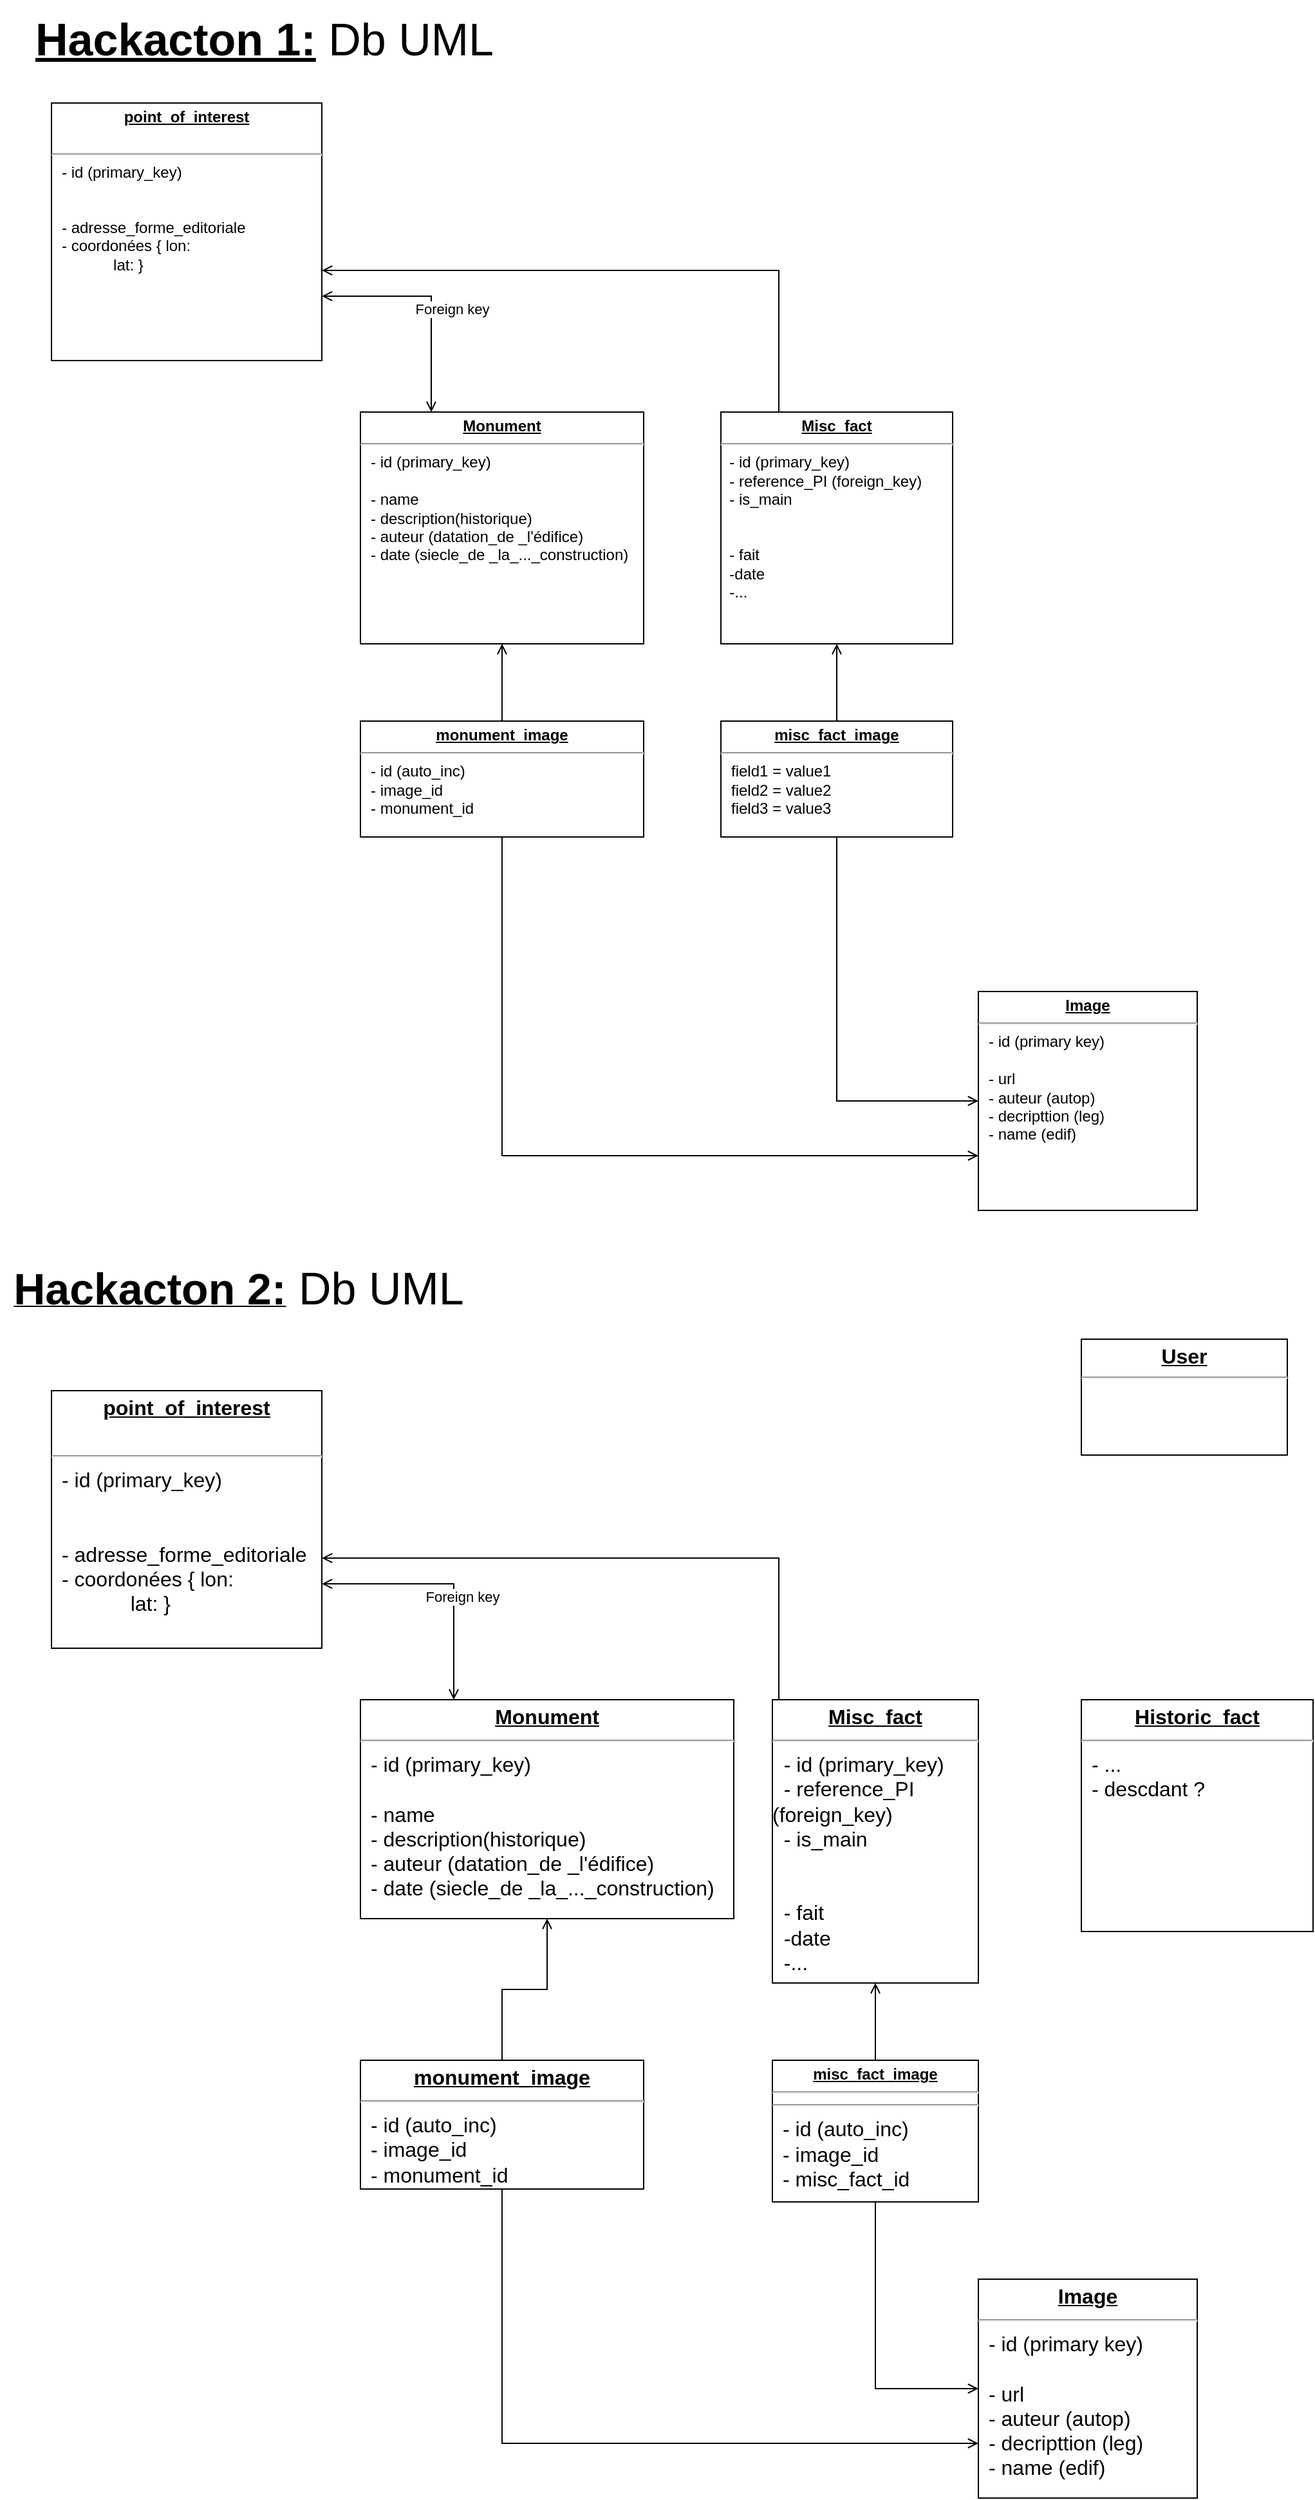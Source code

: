 <mxfile version="22.1.5" type="github">
  <diagram name="Page-1" id="SIulgqLtBxGV47W7qyev">
    <mxGraphModel dx="1571" dy="996" grid="1" gridSize="10" guides="1" tooltips="1" connect="1" arrows="1" fold="1" page="1" pageScale="1" pageWidth="827" pageHeight="1169" math="0" shadow="0">
      <root>
        <mxCell id="0" />
        <mxCell id="1" parent="0" />
        <mxCell id="TksDYWeNa5g1tYwS7Oo3-7" value="&lt;font style=&quot;font-size: 35px;&quot;&gt;&lt;b&gt;&lt;u&gt;&lt;font style=&quot;font-size: 35px;&quot;&gt;Hackacton 1:&lt;/font&gt;&lt;/u&gt;&lt;/b&gt; &lt;font style=&quot;font-size: 35px;&quot;&gt;Db UML&lt;/font&gt;&lt;/font&gt; " style="text;html=1;align=center;verticalAlign=middle;resizable=0;points=[];autosize=1;strokeColor=none;fillColor=none;" parent="1" vertex="1">
          <mxGeometry x="15" width="380" height="60" as="geometry" />
        </mxCell>
        <mxCell id="TksDYWeNa5g1tYwS7Oo3-8" value="&lt;b&gt;&lt;u&gt;&lt;font style=&quot;font-size: 34px;&quot;&gt;Hackacton 2:&lt;/font&gt;&lt;/u&gt;&lt;/b&gt;&lt;font style=&quot;font-size: 35px;&quot;&gt; &lt;font style=&quot;font-size: 35px;&quot;&gt;Db UML&lt;/font&gt;&lt;/font&gt;" style="text;html=1;align=center;verticalAlign=middle;resizable=0;points=[];autosize=1;strokeColor=none;fillColor=none;" parent="1" vertex="1">
          <mxGeometry y="970" width="370" height="60" as="geometry" />
        </mxCell>
        <mxCell id="TksDYWeNa5g1tYwS7Oo3-72" value="&lt;p style=&quot;margin: 4px 0px 0px; text-align: center; text-decoration: underline; font-size: 13px;&quot;&gt;&lt;font size=&quot;1&quot;&gt;&lt;b style=&quot;font-size: 16px;&quot;&gt;User&lt;/b&gt;&lt;/font&gt;&lt;/p&gt;&lt;hr&gt;" style="verticalAlign=top;align=left;overflow=fill;fontSize=12;fontFamily=Helvetica;html=1;whiteSpace=wrap;" parent="1" vertex="1">
          <mxGeometry x="840" y="1040" width="160" height="90" as="geometry" />
        </mxCell>
        <mxCell id="TksDYWeNa5g1tYwS7Oo3-77" value="&lt;p style=&quot;margin: 4px 0px 0px; text-align: center; text-decoration: underline; font-size: 16px;&quot;&gt;&lt;font style=&quot;font-size: 16px;&quot;&gt;&lt;b&gt;Historic_fact&lt;/b&gt;&lt;br&gt;&lt;/font&gt;&lt;/p&gt;&lt;hr style=&quot;font-size: 16px;&quot;&gt;&lt;p style=&quot;margin: 0px 0px 0px 8px; font-size: 16px;&quot;&gt;&lt;font style=&quot;font-size: 16px;&quot;&gt;- ...&lt;/font&gt;&lt;/p&gt;&lt;p style=&quot;margin: 0px 0px 0px 8px; font-size: 16px;&quot;&gt;&lt;font style=&quot;font-size: 16px;&quot;&gt;- descdant ?&lt;/font&gt;&lt;br&gt;&lt;/p&gt;" style="verticalAlign=top;align=left;overflow=fill;fontSize=12;fontFamily=Helvetica;html=1;whiteSpace=wrap;" parent="1" vertex="1">
          <mxGeometry x="840" y="1320" width="180" height="180" as="geometry" />
        </mxCell>
        <mxCell id="Q5hPO59WMxa0Q4W2aOUh-16" style="edgeStyle=orthogonalEdgeStyle;rounded=0;orthogonalLoop=1;jettySize=auto;html=1;entryX=0.5;entryY=0;entryDx=0;entryDy=0;endArrow=none;endFill=0;startArrow=open;startFill=0;" edge="1" parent="1" source="Q5hPO59WMxa0Q4W2aOUh-2" target="Q5hPO59WMxa0Q4W2aOUh-14">
          <mxGeometry relative="1" as="geometry" />
        </mxCell>
        <mxCell id="Q5hPO59WMxa0Q4W2aOUh-2" value="&lt;p style=&quot;margin:0px;margin-top:4px;text-align:center;text-decoration:underline;&quot;&gt;&lt;b&gt;Misc_fact&lt;br&gt;&lt;/b&gt;&lt;/p&gt;&lt;hr&gt;&lt;div&gt;&amp;nbsp; - id (primary_key)&lt;br&gt;&lt;/div&gt;&lt;div&gt;&amp;nbsp; - reference_PI (foreign_key)&lt;/div&gt;&lt;div&gt;&amp;nbsp; - is_main&lt;/div&gt;&lt;div&gt;&lt;br&gt;&lt;/div&gt;&lt;div&gt;&lt;br&gt;&lt;/div&gt;&lt;div&gt;&amp;nbsp; - fait&amp;nbsp; &lt;br&gt;&lt;/div&gt;&lt;div&gt;&amp;nbsp; -date&lt;/div&gt;&lt;div&gt;&amp;nbsp; -...&lt;br&gt;&lt;/div&gt;" style="verticalAlign=top;align=left;overflow=fill;fontSize=12;fontFamily=Helvetica;html=1;whiteSpace=wrap;" vertex="1" parent="1">
          <mxGeometry x="560" y="320" width="180" height="180" as="geometry" />
        </mxCell>
        <mxCell id="Q5hPO59WMxa0Q4W2aOUh-3" value="&lt;p style=&quot;margin:0px;margin-top:4px;text-align:center;text-decoration:underline;&quot;&gt;&lt;b&gt;point_of_interest&lt;/b&gt;&lt;br&gt;&lt;/p&gt;&lt;br&gt;&lt;hr&gt;&lt;p style=&quot;margin:0px;margin-left:8px;&quot;&gt;- id (primary_key)&lt;/p&gt;&lt;p style=&quot;margin:0px;margin-left:8px;&quot;&gt;&lt;br&gt;&lt;/p&gt;&lt;p style=&quot;margin:0px;margin-left:8px;&quot;&gt;&lt;br&gt;&lt;/p&gt;&lt;p style=&quot;margin:0px;margin-left:8px;&quot;&gt;- adresse_forme_editoriale&lt;/p&gt;&lt;p style=&quot;margin:0px;margin-left:8px;&quot;&gt;- coordonées { lon:&lt;/p&gt;&lt;p style=&quot;margin:0px;margin-left:8px;&quot;&gt;&lt;span style=&quot;&quot;&gt;&lt;span style=&quot;&quot;&gt;&amp;nbsp;&amp;nbsp;&amp;nbsp;&amp;nbsp;&lt;/span&gt;&lt;/span&gt;&lt;span style=&quot;&quot;&gt;&lt;span style=&quot;&quot;&gt;&amp;nbsp;&amp;nbsp;&amp;nbsp;&amp;nbsp;&lt;/span&gt;&lt;/span&gt;&lt;span style=&quot;&quot;&gt;&lt;span style=&quot;&quot;&gt;&amp;nbsp;&amp;nbsp;&amp;nbsp;&amp;nbsp;&lt;/span&gt;&lt;/span&gt;lat: }&lt;/p&gt;&lt;p style=&quot;margin:0px;margin-left:8px;&quot;&gt;&lt;br&gt;&lt;/p&gt;&lt;p style=&quot;margin:0px;margin-left:8px;&quot;&gt;&lt;br&gt;&lt;/p&gt;&lt;p style=&quot;margin:0px;margin-left:8px;&quot;&gt;&lt;br&gt;&lt;/p&gt;" style="verticalAlign=top;align=left;overflow=fill;fontSize=12;fontFamily=Helvetica;html=1;whiteSpace=wrap;" vertex="1" parent="1">
          <mxGeometry x="40" y="80" width="210" height="200" as="geometry" />
        </mxCell>
        <mxCell id="Q5hPO59WMxa0Q4W2aOUh-4" style="edgeStyle=orthogonalEdgeStyle;rounded=0;orthogonalLoop=1;jettySize=auto;html=1;exitX=0.25;exitY=0;exitDx=0;exitDy=0;entryX=1;entryY=0.75;entryDx=0;entryDy=0;endArrow=open;endFill=0;startArrow=open;startFill=0;" edge="1" parent="1" source="Q5hPO59WMxa0Q4W2aOUh-8" target="Q5hPO59WMxa0Q4W2aOUh-3">
          <mxGeometry relative="1" as="geometry" />
        </mxCell>
        <mxCell id="Q5hPO59WMxa0Q4W2aOUh-5" value="Foreign key" style="edgeLabel;html=1;align=center;verticalAlign=middle;resizable=0;points=[];" vertex="1" connectable="0" parent="Q5hPO59WMxa0Q4W2aOUh-4">
          <mxGeometry x="0.065" y="1" relative="1" as="geometry">
            <mxPoint x="19" y="9" as="offset" />
          </mxGeometry>
        </mxCell>
        <mxCell id="Q5hPO59WMxa0Q4W2aOUh-15" style="edgeStyle=orthogonalEdgeStyle;rounded=0;orthogonalLoop=1;jettySize=auto;html=1;entryX=0.5;entryY=0;entryDx=0;entryDy=0;endArrow=none;endFill=0;startArrow=open;startFill=0;" edge="1" parent="1" source="Q5hPO59WMxa0Q4W2aOUh-8" target="Q5hPO59WMxa0Q4W2aOUh-13">
          <mxGeometry relative="1" as="geometry" />
        </mxCell>
        <mxCell id="Q5hPO59WMxa0Q4W2aOUh-8" value="&lt;p style=&quot;margin:0px;margin-top:4px;text-align:center;text-decoration:underline;&quot;&gt;&lt;b&gt;Monument&lt;/b&gt;&lt;/p&gt;&lt;hr&gt;&lt;p style=&quot;margin:0px;margin-left:8px;&quot;&gt;- id (primary_key)&lt;br&gt;&lt;/p&gt;&lt;p style=&quot;margin:0px;margin-left:8px;&quot;&gt;&lt;br&gt;&lt;/p&gt;&lt;p style=&quot;margin:0px;margin-left:8px;&quot;&gt;- name&lt;br&gt;&lt;/p&gt;&lt;p style=&quot;margin:0px;margin-left:8px;&quot;&gt;&lt;/p&gt;&lt;p style=&quot;margin:0px;margin-left:8px;&quot;&gt;- description(historique)&lt;br&gt;&lt;/p&gt;&lt;p style=&quot;margin:0px;margin-left:8px;&quot;&gt;- auteur (datation_de _l&#39;édifice)&lt;/p&gt;&lt;p style=&quot;margin:0px;margin-left:8px;&quot;&gt;- date (siecle_de _la_..._construction)&lt;/p&gt;&lt;p style=&quot;margin:0px;margin-left:8px;&quot;&gt;&lt;/p&gt;&lt;p style=&quot;margin:0px;margin-left:8px;&quot;&gt;&lt;/p&gt;" style="verticalAlign=top;align=left;overflow=fill;fontSize=12;fontFamily=Helvetica;html=1;whiteSpace=wrap;" vertex="1" parent="1">
          <mxGeometry x="280" y="320" width="220" height="180" as="geometry" />
        </mxCell>
        <mxCell id="Q5hPO59WMxa0Q4W2aOUh-9" value="&lt;p style=&quot;margin:0px;margin-top:4px;text-align:center;text-decoration:underline;&quot;&gt;&lt;b&gt;Image&lt;/b&gt;&lt;/p&gt;&lt;hr&gt;&lt;p style=&quot;margin:0px;margin-left:8px;&quot;&gt;- id (primary key)&lt;/p&gt;&lt;br&gt;&lt;p style=&quot;margin:0px;margin-left:8px;&quot;&gt;- url&lt;/p&gt;&lt;p style=&quot;margin:0px;margin-left:8px;&quot;&gt;- auteur (autop)&lt;/p&gt;&lt;p style=&quot;margin:0px;margin-left:8px;&quot;&gt;- decripttion (leg)&lt;/p&gt;&lt;p style=&quot;margin:0px;margin-left:8px;&quot;&gt;- name (edif)&lt;br&gt;&lt;/p&gt;" style="verticalAlign=top;align=left;overflow=fill;fontSize=12;fontFamily=Helvetica;html=1;whiteSpace=wrap;" vertex="1" parent="1">
          <mxGeometry x="760" y="770" width="170" height="170" as="geometry" />
        </mxCell>
        <mxCell id="Q5hPO59WMxa0Q4W2aOUh-12" style="edgeStyle=orthogonalEdgeStyle;rounded=0;orthogonalLoop=1;jettySize=auto;html=1;endArrow=open;endFill=0;" edge="1" parent="1" source="Q5hPO59WMxa0Q4W2aOUh-2" target="Q5hPO59WMxa0Q4W2aOUh-3">
          <mxGeometry relative="1" as="geometry">
            <mxPoint x="255" y="210" as="targetPoint" />
            <Array as="points">
              <mxPoint x="605" y="210" />
            </Array>
          </mxGeometry>
        </mxCell>
        <mxCell id="Q5hPO59WMxa0Q4W2aOUh-17" style="edgeStyle=orthogonalEdgeStyle;rounded=0;orthogonalLoop=1;jettySize=auto;html=1;entryX=0;entryY=0.75;entryDx=0;entryDy=0;exitX=0.5;exitY=1;exitDx=0;exitDy=0;endArrow=open;endFill=0;" edge="1" parent="1" source="Q5hPO59WMxa0Q4W2aOUh-13" target="Q5hPO59WMxa0Q4W2aOUh-9">
          <mxGeometry relative="1" as="geometry">
            <mxPoint x="335" y="680" as="sourcePoint" />
          </mxGeometry>
        </mxCell>
        <mxCell id="Q5hPO59WMxa0Q4W2aOUh-13" value="&lt;p style=&quot;margin:0px;margin-top:4px;text-align:center;text-decoration:underline;&quot;&gt;&lt;b&gt;monument_image&lt;/b&gt;&lt;br&gt;&lt;/p&gt;&lt;hr&gt;&lt;p style=&quot;margin:0px;margin-left:8px;&quot;&gt;- id (auto_inc)&lt;/p&gt;&lt;p style=&quot;margin:0px;margin-left:8px;&quot;&gt;- image_id&lt;/p&gt;&lt;p style=&quot;margin:0px;margin-left:8px;&quot;&gt;- monument_id&lt;br&gt;&lt;/p&gt;&lt;p style=&quot;margin:0px;margin-left:8px;&quot;&gt;&lt;br&gt;&lt;/p&gt;&lt;p style=&quot;margin:0px;margin-left:8px;&quot;&gt;&lt;br&gt;&lt;/p&gt;" style="verticalAlign=top;align=left;overflow=fill;fontSize=12;fontFamily=Helvetica;html=1;whiteSpace=wrap;" vertex="1" parent="1">
          <mxGeometry x="280" y="560" width="220" height="90" as="geometry" />
        </mxCell>
        <mxCell id="Q5hPO59WMxa0Q4W2aOUh-18" style="edgeStyle=orthogonalEdgeStyle;rounded=0;orthogonalLoop=1;jettySize=auto;html=1;entryX=0;entryY=0.5;entryDx=0;entryDy=0;exitX=0.5;exitY=1;exitDx=0;exitDy=0;endArrow=open;endFill=0;" edge="1" parent="1" source="Q5hPO59WMxa0Q4W2aOUh-14" target="Q5hPO59WMxa0Q4W2aOUh-9">
          <mxGeometry relative="1" as="geometry">
            <mxPoint x="640" y="700" as="sourcePoint" />
          </mxGeometry>
        </mxCell>
        <mxCell id="Q5hPO59WMxa0Q4W2aOUh-14" value="&lt;p style=&quot;margin:0px;margin-top:4px;text-align:center;text-decoration:underline;&quot;&gt;&lt;b&gt;misc_fact_image&lt;/b&gt;&lt;/p&gt;&lt;hr&gt;&lt;p style=&quot;margin:0px;margin-left:8px;&quot;&gt;field1 = value1&lt;br&gt;field2 = value2&lt;br&gt;field3 = value3&lt;/p&gt;" style="verticalAlign=top;align=left;overflow=fill;fontSize=12;fontFamily=Helvetica;html=1;whiteSpace=wrap;" vertex="1" parent="1">
          <mxGeometry x="560" y="560" width="180" height="90" as="geometry" />
        </mxCell>
        <mxCell id="Q5hPO59WMxa0Q4W2aOUh-19" style="edgeStyle=orthogonalEdgeStyle;rounded=0;orthogonalLoop=1;jettySize=auto;html=1;entryX=0.5;entryY=0;entryDx=0;entryDy=0;endArrow=none;endFill=0;startArrow=open;startFill=0;" edge="1" parent="1" source="Q5hPO59WMxa0Q4W2aOUh-20" target="Q5hPO59WMxa0Q4W2aOUh-31">
          <mxGeometry relative="1" as="geometry" />
        </mxCell>
        <mxCell id="Q5hPO59WMxa0Q4W2aOUh-20" value="&lt;p style=&quot;margin: 4px 0px 0px; text-align: center; text-decoration: underline; font-size: 16px;&quot;&gt;&lt;font style=&quot;font-size: 16px;&quot;&gt;&lt;b&gt;Misc_fact&lt;br&gt;&lt;/b&gt;&lt;/font&gt;&lt;/p&gt;&lt;hr style=&quot;font-size: 16px;&quot;&gt;&lt;div style=&quot;font-size: 16px;&quot;&gt;&lt;font style=&quot;font-size: 16px;&quot;&gt;&amp;nbsp; - id (primary_key)&lt;br&gt;&lt;/font&gt;&lt;/div&gt;&lt;div style=&quot;font-size: 16px;&quot;&gt;&lt;font style=&quot;font-size: 16px;&quot;&gt;&amp;nbsp; - reference_PI (foreign_key)&lt;/font&gt;&lt;/div&gt;&lt;div style=&quot;font-size: 16px;&quot;&gt;&lt;font style=&quot;font-size: 16px;&quot;&gt;&amp;nbsp; - is_main&lt;/font&gt;&lt;/div&gt;&lt;div style=&quot;font-size: 16px;&quot;&gt;&lt;font style=&quot;font-size: 16px;&quot;&gt;&lt;br&gt;&lt;/font&gt;&lt;/div&gt;&lt;div style=&quot;font-size: 16px;&quot;&gt;&lt;font style=&quot;font-size: 16px;&quot;&gt;&lt;br&gt;&lt;/font&gt;&lt;/div&gt;&lt;div style=&quot;font-size: 16px;&quot;&gt;&lt;font style=&quot;font-size: 16px;&quot;&gt;&amp;nbsp; - fait&amp;nbsp; &lt;br&gt;&lt;/font&gt;&lt;/div&gt;&lt;div style=&quot;font-size: 16px;&quot;&gt;&lt;font style=&quot;font-size: 16px;&quot;&gt;&amp;nbsp; -date&lt;/font&gt;&lt;/div&gt;&lt;div style=&quot;font-size: 16px;&quot;&gt;&lt;font style=&quot;font-size: 16px;&quot;&gt;&amp;nbsp; -...&lt;font style=&quot;font-size: 16px;&quot;&gt;&lt;br&gt;&lt;/font&gt;&lt;/font&gt;&lt;/div&gt;" style="verticalAlign=top;align=left;overflow=fill;fontSize=12;fontFamily=Helvetica;html=1;whiteSpace=wrap;" vertex="1" parent="1">
          <mxGeometry x="600" y="1320" width="160" height="220" as="geometry" />
        </mxCell>
        <mxCell id="Q5hPO59WMxa0Q4W2aOUh-21" value="&lt;p style=&quot;margin: 4px 0px 0px; text-align: center; text-decoration: underline; font-size: 16px;&quot;&gt;&lt;font style=&quot;font-size: 16px;&quot;&gt;&lt;b&gt;point_of_interest&lt;/b&gt;&lt;br&gt;&lt;/font&gt;&lt;/p&gt;&lt;font style=&quot;font-size: 16px;&quot;&gt;&lt;br&gt;&lt;/font&gt;&lt;hr style=&quot;font-size: 16px;&quot;&gt;&lt;p style=&quot;margin: 0px 0px 0px 8px; font-size: 16px;&quot;&gt;&lt;font style=&quot;font-size: 16px;&quot;&gt;- id (primary_key)&lt;/font&gt;&lt;/p&gt;&lt;p style=&quot;margin: 0px 0px 0px 8px; font-size: 16px;&quot;&gt;&lt;font style=&quot;font-size: 16px;&quot;&gt;&lt;br&gt;&lt;/font&gt;&lt;/p&gt;&lt;p style=&quot;margin: 0px 0px 0px 8px; font-size: 16px;&quot;&gt;&lt;font style=&quot;font-size: 16px;&quot;&gt;&lt;br&gt;&lt;/font&gt;&lt;/p&gt;&lt;p style=&quot;margin: 0px 0px 0px 8px; font-size: 16px;&quot;&gt;&lt;font style=&quot;font-size: 16px;&quot;&gt;- adresse_forme_editoriale&lt;/font&gt;&lt;/p&gt;&lt;p style=&quot;margin: 0px 0px 0px 8px; font-size: 16px;&quot;&gt;&lt;font style=&quot;font-size: 16px;&quot;&gt;- coordonées { lon:&lt;/font&gt;&lt;/p&gt;&lt;p style=&quot;margin: 0px 0px 0px 8px; font-size: 16px;&quot;&gt;&lt;font style=&quot;font-size: 16px;&quot;&gt;&lt;span style=&quot;&quot;&gt;&lt;span style=&quot;&quot;&gt;&amp;nbsp;&amp;nbsp;&amp;nbsp;&amp;nbsp;&lt;/span&gt;&lt;/span&gt;&lt;span style=&quot;&quot;&gt;&lt;span style=&quot;&quot;&gt;&amp;nbsp;&amp;nbsp;&amp;nbsp;&amp;nbsp;&lt;/span&gt;&lt;/span&gt;&lt;span style=&quot;&quot;&gt;&lt;span style=&quot;&quot;&gt;&amp;nbsp;&amp;nbsp;&amp;nbsp;&amp;nbsp;&lt;/span&gt;&lt;/span&gt;lat: }&lt;/font&gt;&lt;/p&gt;&lt;p style=&quot;margin: 0px 0px 0px 8px; font-size: 16px;&quot;&gt;&lt;font style=&quot;font-size: 16px;&quot;&gt;&lt;br&gt;&lt;/font&gt;&lt;/p&gt;&lt;p style=&quot;margin: 0px 0px 0px 8px; font-size: 16px;&quot;&gt;&lt;font style=&quot;font-size: 16px;&quot;&gt;&lt;br&gt;&lt;/font&gt;&lt;/p&gt;&lt;p style=&quot;margin: 0px 0px 0px 8px; font-size: 16px;&quot;&gt;&lt;font style=&quot;font-size: 16px;&quot;&gt;&lt;br&gt;&lt;/font&gt;&lt;/p&gt;" style="verticalAlign=top;align=left;overflow=fill;fontSize=12;fontFamily=Helvetica;html=1;whiteSpace=wrap;" vertex="1" parent="1">
          <mxGeometry x="40" y="1080" width="210" height="200" as="geometry" />
        </mxCell>
        <mxCell id="Q5hPO59WMxa0Q4W2aOUh-22" style="edgeStyle=orthogonalEdgeStyle;rounded=0;orthogonalLoop=1;jettySize=auto;html=1;exitX=0.25;exitY=0;exitDx=0;exitDy=0;entryX=1;entryY=0.75;entryDx=0;entryDy=0;endArrow=open;endFill=0;startArrow=open;startFill=0;" edge="1" parent="1" source="Q5hPO59WMxa0Q4W2aOUh-25" target="Q5hPO59WMxa0Q4W2aOUh-21">
          <mxGeometry relative="1" as="geometry" />
        </mxCell>
        <mxCell id="Q5hPO59WMxa0Q4W2aOUh-23" value="Foreign key" style="edgeLabel;html=1;align=center;verticalAlign=middle;resizable=0;points=[];" vertex="1" connectable="0" parent="Q5hPO59WMxa0Q4W2aOUh-22">
          <mxGeometry x="0.065" y="1" relative="1" as="geometry">
            <mxPoint x="19" y="9" as="offset" />
          </mxGeometry>
        </mxCell>
        <mxCell id="Q5hPO59WMxa0Q4W2aOUh-24" style="edgeStyle=orthogonalEdgeStyle;rounded=0;orthogonalLoop=1;jettySize=auto;html=1;entryX=0.5;entryY=0;entryDx=0;entryDy=0;endArrow=none;endFill=0;startArrow=open;startFill=0;" edge="1" parent="1" source="Q5hPO59WMxa0Q4W2aOUh-25" target="Q5hPO59WMxa0Q4W2aOUh-29">
          <mxGeometry relative="1" as="geometry" />
        </mxCell>
        <mxCell id="Q5hPO59WMxa0Q4W2aOUh-25" value="&lt;p style=&quot;margin: 4px 0px 0px; text-align: center; text-decoration: underline; font-size: 16px;&quot;&gt;&lt;font style=&quot;font-size: 16px;&quot;&gt;&lt;b&gt;Monument&lt;/b&gt;&lt;/font&gt;&lt;/p&gt;&lt;hr style=&quot;font-size: 16px;&quot;&gt;&lt;p style=&quot;margin: 0px 0px 0px 8px; font-size: 16px;&quot;&gt;&lt;font style=&quot;font-size: 16px;&quot;&gt;- id (primary_key)&lt;br&gt;&lt;/font&gt;&lt;/p&gt;&lt;p style=&quot;margin: 0px 0px 0px 8px; font-size: 16px;&quot;&gt;&lt;font style=&quot;font-size: 16px;&quot;&gt;&lt;br&gt;&lt;/font&gt;&lt;/p&gt;&lt;p style=&quot;margin: 0px 0px 0px 8px; font-size: 16px;&quot;&gt;&lt;font style=&quot;font-size: 16px;&quot;&gt;- name&lt;br&gt;&lt;/font&gt;&lt;/p&gt;&lt;p style=&quot;margin: 0px 0px 0px 8px; font-size: 16px;&quot;&gt;&lt;font style=&quot;font-size: 16px;&quot;&gt;- description(historique)&lt;br&gt;&lt;/font&gt;&lt;/p&gt;&lt;p style=&quot;margin: 0px 0px 0px 8px; font-size: 16px;&quot;&gt;&lt;font style=&quot;font-size: 16px;&quot;&gt;- auteur (datation_de _l&#39;édifice)&lt;/font&gt;&lt;/p&gt;&lt;p style=&quot;margin: 0px 0px 0px 8px; font-size: 16px;&quot;&gt;&lt;font style=&quot;font-size: 16px;&quot;&gt;- date (siecle_de _la_..._construction)&lt;/font&gt;&lt;/p&gt;&lt;p style=&quot;margin:0px;margin-left:8px;&quot;&gt;&lt;/p&gt;&lt;p style=&quot;margin:0px;margin-left:8px;&quot;&gt;&lt;/p&gt;" style="verticalAlign=top;align=left;overflow=fill;fontSize=12;fontFamily=Helvetica;html=1;whiteSpace=wrap;" vertex="1" parent="1">
          <mxGeometry x="280" y="1320" width="290" height="170" as="geometry" />
        </mxCell>
        <mxCell id="Q5hPO59WMxa0Q4W2aOUh-26" value="&lt;p style=&quot;margin: 4px 0px 0px; text-align: center; text-decoration: underline; font-size: 16px;&quot;&gt;&lt;font style=&quot;font-size: 16px;&quot;&gt;&lt;b&gt;Image&lt;/b&gt;&lt;/font&gt;&lt;/p&gt;&lt;hr style=&quot;font-size: 16px;&quot;&gt;&lt;p style=&quot;margin: 0px 0px 0px 8px; font-size: 16px;&quot;&gt;&lt;font style=&quot;font-size: 16px;&quot;&gt;- id (primary key)&lt;/font&gt;&lt;/p&gt;&lt;font style=&quot;font-size: 16px;&quot;&gt;&lt;br&gt;&lt;/font&gt;&lt;p style=&quot;margin: 0px 0px 0px 8px; font-size: 16px;&quot;&gt;&lt;font style=&quot;font-size: 16px;&quot;&gt;- url&lt;/font&gt;&lt;/p&gt;&lt;p style=&quot;margin: 0px 0px 0px 8px; font-size: 16px;&quot;&gt;&lt;font style=&quot;font-size: 16px;&quot;&gt;- auteur (autop)&lt;/font&gt;&lt;/p&gt;&lt;p style=&quot;margin: 0px 0px 0px 8px; font-size: 16px;&quot;&gt;&lt;font style=&quot;font-size: 16px;&quot;&gt;- decripttion (leg)&lt;/font&gt;&lt;/p&gt;&lt;p style=&quot;margin: 0px 0px 0px 8px; font-size: 16px;&quot;&gt;&lt;font style=&quot;font-size: 16px;&quot;&gt;- name (edif)&lt;font style=&quot;font-size: 16px;&quot;&gt;&lt;br&gt;&lt;/font&gt;&lt;/font&gt;&lt;/p&gt;" style="verticalAlign=top;align=left;overflow=fill;fontSize=12;fontFamily=Helvetica;html=1;whiteSpace=wrap;" vertex="1" parent="1">
          <mxGeometry x="760" y="1770" width="170" height="170" as="geometry" />
        </mxCell>
        <mxCell id="Q5hPO59WMxa0Q4W2aOUh-27" style="edgeStyle=orthogonalEdgeStyle;rounded=0;orthogonalLoop=1;jettySize=auto;html=1;endArrow=open;endFill=0;" edge="1" parent="1" source="Q5hPO59WMxa0Q4W2aOUh-20" target="Q5hPO59WMxa0Q4W2aOUh-21">
          <mxGeometry relative="1" as="geometry">
            <mxPoint x="255" y="1210" as="targetPoint" />
            <Array as="points">
              <mxPoint x="605" y="1210" />
            </Array>
          </mxGeometry>
        </mxCell>
        <mxCell id="Q5hPO59WMxa0Q4W2aOUh-28" style="edgeStyle=orthogonalEdgeStyle;rounded=0;orthogonalLoop=1;jettySize=auto;html=1;entryX=0;entryY=0.75;entryDx=0;entryDy=0;exitX=0.5;exitY=1;exitDx=0;exitDy=0;endArrow=open;endFill=0;" edge="1" parent="1" source="Q5hPO59WMxa0Q4W2aOUh-29" target="Q5hPO59WMxa0Q4W2aOUh-26">
          <mxGeometry relative="1" as="geometry">
            <mxPoint x="335" y="1680" as="sourcePoint" />
          </mxGeometry>
        </mxCell>
        <mxCell id="Q5hPO59WMxa0Q4W2aOUh-29" value="&lt;p style=&quot;margin: 4px 0px 0px; text-align: center; text-decoration: underline; font-size: 16px;&quot;&gt;&lt;font style=&quot;font-size: 16px;&quot;&gt;&lt;b&gt;monument_image&lt;/b&gt;&lt;br&gt;&lt;/font&gt;&lt;/p&gt;&lt;hr style=&quot;font-size: 16px;&quot;&gt;&lt;p style=&quot;margin: 0px 0px 0px 8px; font-size: 16px;&quot;&gt;&lt;font style=&quot;font-size: 16px;&quot;&gt;- id (auto_inc)&lt;/font&gt;&lt;/p&gt;&lt;p style=&quot;margin: 0px 0px 0px 8px; font-size: 16px;&quot;&gt;&lt;font style=&quot;font-size: 16px;&quot;&gt;- image_id&lt;/font&gt;&lt;/p&gt;&lt;p style=&quot;margin: 0px 0px 0px 8px; font-size: 16px;&quot;&gt;&lt;font style=&quot;font-size: 16px;&quot;&gt;- monument_id&lt;br&gt;&lt;/font&gt;&lt;/p&gt;&lt;p style=&quot;margin: 0px 0px 0px 8px; font-size: 16px;&quot;&gt;&lt;font style=&quot;font-size: 16px;&quot;&gt;&lt;br&gt;&lt;/font&gt;&lt;/p&gt;&lt;p style=&quot;margin: 0px 0px 0px 8px; font-size: 16px;&quot;&gt;&lt;font style=&quot;font-size: 16px;&quot;&gt;&lt;br&gt;&lt;/font&gt;&lt;/p&gt;" style="verticalAlign=top;align=left;overflow=fill;fontSize=12;fontFamily=Helvetica;html=1;whiteSpace=wrap;" vertex="1" parent="1">
          <mxGeometry x="280" y="1600" width="220" height="100" as="geometry" />
        </mxCell>
        <mxCell id="Q5hPO59WMxa0Q4W2aOUh-30" style="edgeStyle=orthogonalEdgeStyle;rounded=0;orthogonalLoop=1;jettySize=auto;html=1;entryX=0;entryY=0.5;entryDx=0;entryDy=0;exitX=0.5;exitY=1;exitDx=0;exitDy=0;endArrow=open;endFill=0;" edge="1" parent="1" source="Q5hPO59WMxa0Q4W2aOUh-31" target="Q5hPO59WMxa0Q4W2aOUh-26">
          <mxGeometry relative="1" as="geometry">
            <mxPoint x="640" y="1700" as="sourcePoint" />
          </mxGeometry>
        </mxCell>
        <mxCell id="Q5hPO59WMxa0Q4W2aOUh-32" style="edgeStyle=orthogonalEdgeStyle;rounded=0;orthogonalLoop=1;jettySize=auto;html=1;exitX=0.5;exitY=1;exitDx=0;exitDy=0;" edge="1" parent="1" source="Q5hPO59WMxa0Q4W2aOUh-31">
          <mxGeometry relative="1" as="geometry">
            <mxPoint x="679.909" y="1710" as="targetPoint" />
          </mxGeometry>
        </mxCell>
        <mxCell id="Q5hPO59WMxa0Q4W2aOUh-31" value="&lt;p style=&quot;margin:0px;margin-top:4px;text-align:center;text-decoration:underline;&quot;&gt;&lt;b&gt;misc_fact_image&lt;/b&gt;&lt;/p&gt;&lt;hr&gt;&lt;hr style=&quot;font-size: 16px;&quot;&gt;&lt;p style=&quot;margin: 0px 0px 0px 8px; font-size: 16px;&quot;&gt;&lt;font style=&quot;font-size: 16px;&quot;&gt;- id (auto_inc)&lt;/font&gt;&lt;/p&gt;&lt;p style=&quot;margin: 0px 0px 0px 8px; font-size: 16px;&quot;&gt;&lt;font style=&quot;font-size: 16px;&quot;&gt;- image_id&lt;/font&gt;&lt;/p&gt;&lt;p style=&quot;margin: 0px 0px 0px 8px; font-size: 16px;&quot;&gt;&lt;font style=&quot;font-size: 16px;&quot;&gt;- misc_fact_id&lt;br&gt;&lt;/font&gt;&lt;/p&gt;&lt;br&gt;&lt;p style=&quot;margin:0px;margin-left:8px;&quot;&gt;&lt;/p&gt;" style="verticalAlign=top;align=left;overflow=fill;fontSize=12;fontFamily=Helvetica;html=1;whiteSpace=wrap;" vertex="1" parent="1">
          <mxGeometry x="600" y="1600" width="160" height="110" as="geometry" />
        </mxCell>
      </root>
    </mxGraphModel>
  </diagram>
</mxfile>
